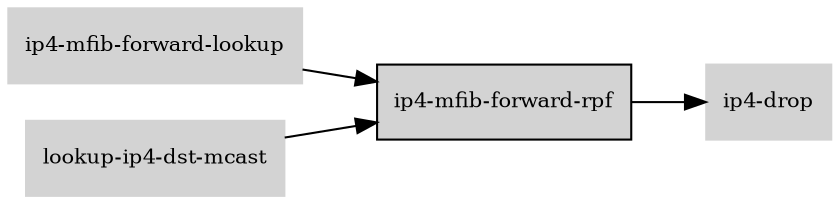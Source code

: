 digraph "ip4_mfib_forward_rpf_subgraph" {
  rankdir=LR;
  node [shape=box, style=filled, fontsize=10, color=lightgray, fontcolor=black, fillcolor=lightgray];
  "ip4-mfib-forward-rpf" [color=black, fontcolor=black, fillcolor=lightgray];
  edge [fontsize=8];
  "ip4-mfib-forward-lookup" -> "ip4-mfib-forward-rpf";
  "ip4-mfib-forward-rpf" -> "ip4-drop";
  "lookup-ip4-dst-mcast" -> "ip4-mfib-forward-rpf";
}
